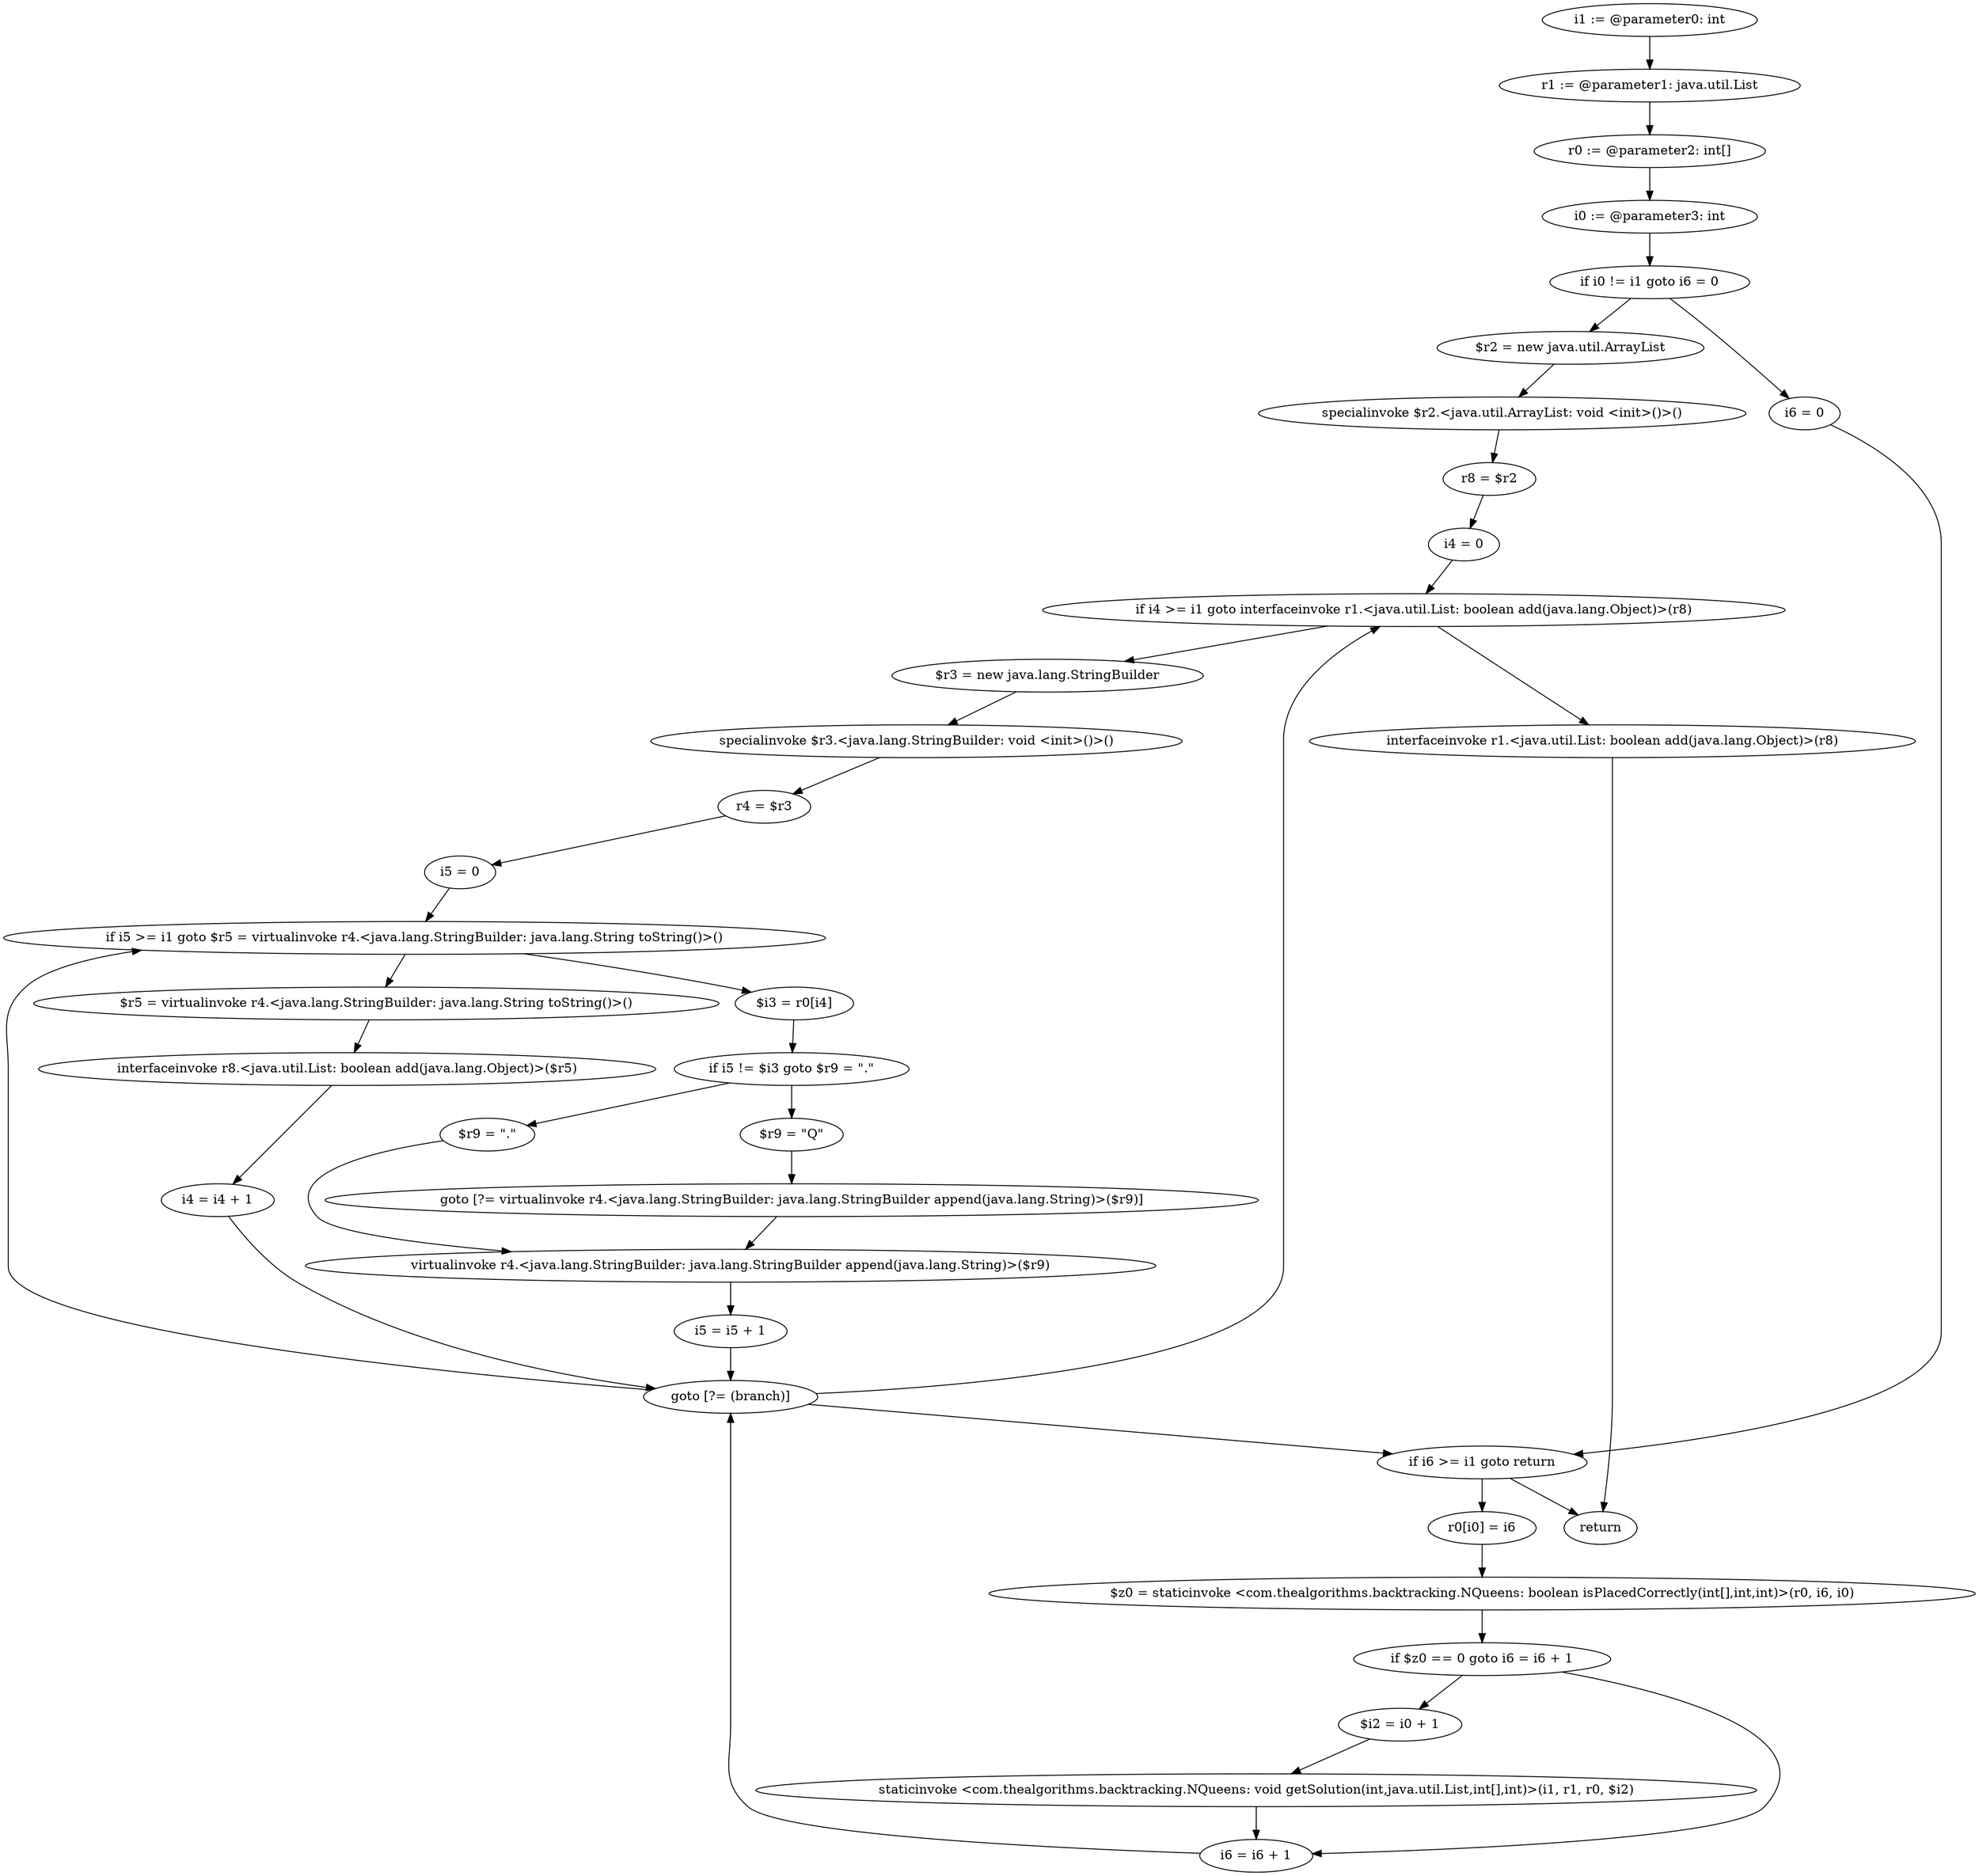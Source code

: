digraph "unitGraph" {
    "i1 := @parameter0: int"
    "r1 := @parameter1: java.util.List"
    "r0 := @parameter2: int[]"
    "i0 := @parameter3: int"
    "if i0 != i1 goto i6 = 0"
    "$r2 = new java.util.ArrayList"
    "specialinvoke $r2.<java.util.ArrayList: void <init>()>()"
    "r8 = $r2"
    "i4 = 0"
    "if i4 >= i1 goto interfaceinvoke r1.<java.util.List: boolean add(java.lang.Object)>(r8)"
    "$r3 = new java.lang.StringBuilder"
    "specialinvoke $r3.<java.lang.StringBuilder: void <init>()>()"
    "r4 = $r3"
    "i5 = 0"
    "if i5 >= i1 goto $r5 = virtualinvoke r4.<java.lang.StringBuilder: java.lang.String toString()>()"
    "$i3 = r0[i4]"
    "if i5 != $i3 goto $r9 = \".\""
    "$r9 = \"Q\""
    "goto [?= virtualinvoke r4.<java.lang.StringBuilder: java.lang.StringBuilder append(java.lang.String)>($r9)]"
    "$r9 = \".\""
    "virtualinvoke r4.<java.lang.StringBuilder: java.lang.StringBuilder append(java.lang.String)>($r9)"
    "i5 = i5 + 1"
    "goto [?= (branch)]"
    "$r5 = virtualinvoke r4.<java.lang.StringBuilder: java.lang.String toString()>()"
    "interfaceinvoke r8.<java.util.List: boolean add(java.lang.Object)>($r5)"
    "i4 = i4 + 1"
    "interfaceinvoke r1.<java.util.List: boolean add(java.lang.Object)>(r8)"
    "return"
    "i6 = 0"
    "if i6 >= i1 goto return"
    "r0[i0] = i6"
    "$z0 = staticinvoke <com.thealgorithms.backtracking.NQueens: boolean isPlacedCorrectly(int[],int,int)>(r0, i6, i0)"
    "if $z0 == 0 goto i6 = i6 + 1"
    "$i2 = i0 + 1"
    "staticinvoke <com.thealgorithms.backtracking.NQueens: void getSolution(int,java.util.List,int[],int)>(i1, r1, r0, $i2)"
    "i6 = i6 + 1"
    "i1 := @parameter0: int"->"r1 := @parameter1: java.util.List";
    "r1 := @parameter1: java.util.List"->"r0 := @parameter2: int[]";
    "r0 := @parameter2: int[]"->"i0 := @parameter3: int";
    "i0 := @parameter3: int"->"if i0 != i1 goto i6 = 0";
    "if i0 != i1 goto i6 = 0"->"$r2 = new java.util.ArrayList";
    "if i0 != i1 goto i6 = 0"->"i6 = 0";
    "$r2 = new java.util.ArrayList"->"specialinvoke $r2.<java.util.ArrayList: void <init>()>()";
    "specialinvoke $r2.<java.util.ArrayList: void <init>()>()"->"r8 = $r2";
    "r8 = $r2"->"i4 = 0";
    "i4 = 0"->"if i4 >= i1 goto interfaceinvoke r1.<java.util.List: boolean add(java.lang.Object)>(r8)";
    "if i4 >= i1 goto interfaceinvoke r1.<java.util.List: boolean add(java.lang.Object)>(r8)"->"$r3 = new java.lang.StringBuilder";
    "if i4 >= i1 goto interfaceinvoke r1.<java.util.List: boolean add(java.lang.Object)>(r8)"->"interfaceinvoke r1.<java.util.List: boolean add(java.lang.Object)>(r8)";
    "$r3 = new java.lang.StringBuilder"->"specialinvoke $r3.<java.lang.StringBuilder: void <init>()>()";
    "specialinvoke $r3.<java.lang.StringBuilder: void <init>()>()"->"r4 = $r3";
    "r4 = $r3"->"i5 = 0";
    "i5 = 0"->"if i5 >= i1 goto $r5 = virtualinvoke r4.<java.lang.StringBuilder: java.lang.String toString()>()";
    "if i5 >= i1 goto $r5 = virtualinvoke r4.<java.lang.StringBuilder: java.lang.String toString()>()"->"$i3 = r0[i4]";
    "if i5 >= i1 goto $r5 = virtualinvoke r4.<java.lang.StringBuilder: java.lang.String toString()>()"->"$r5 = virtualinvoke r4.<java.lang.StringBuilder: java.lang.String toString()>()";
    "$i3 = r0[i4]"->"if i5 != $i3 goto $r9 = \".\"";
    "if i5 != $i3 goto $r9 = \".\""->"$r9 = \"Q\"";
    "if i5 != $i3 goto $r9 = \".\""->"$r9 = \".\"";
    "$r9 = \"Q\""->"goto [?= virtualinvoke r4.<java.lang.StringBuilder: java.lang.StringBuilder append(java.lang.String)>($r9)]";
    "goto [?= virtualinvoke r4.<java.lang.StringBuilder: java.lang.StringBuilder append(java.lang.String)>($r9)]"->"virtualinvoke r4.<java.lang.StringBuilder: java.lang.StringBuilder append(java.lang.String)>($r9)";
    "$r9 = \".\""->"virtualinvoke r4.<java.lang.StringBuilder: java.lang.StringBuilder append(java.lang.String)>($r9)";
    "virtualinvoke r4.<java.lang.StringBuilder: java.lang.StringBuilder append(java.lang.String)>($r9)"->"i5 = i5 + 1";
    "i5 = i5 + 1"->"goto [?= (branch)]";
    "goto [?= (branch)]"->"if i5 >= i1 goto $r5 = virtualinvoke r4.<java.lang.StringBuilder: java.lang.String toString()>()";
    "$r5 = virtualinvoke r4.<java.lang.StringBuilder: java.lang.String toString()>()"->"interfaceinvoke r8.<java.util.List: boolean add(java.lang.Object)>($r5)";
    "interfaceinvoke r8.<java.util.List: boolean add(java.lang.Object)>($r5)"->"i4 = i4 + 1";
    "i4 = i4 + 1"->"goto [?= (branch)]";
    "goto [?= (branch)]"->"if i4 >= i1 goto interfaceinvoke r1.<java.util.List: boolean add(java.lang.Object)>(r8)";
    "interfaceinvoke r1.<java.util.List: boolean add(java.lang.Object)>(r8)"->"return";
    "i6 = 0"->"if i6 >= i1 goto return";
    "if i6 >= i1 goto return"->"r0[i0] = i6";
    "if i6 >= i1 goto return"->"return";
    "r0[i0] = i6"->"$z0 = staticinvoke <com.thealgorithms.backtracking.NQueens: boolean isPlacedCorrectly(int[],int,int)>(r0, i6, i0)";
    "$z0 = staticinvoke <com.thealgorithms.backtracking.NQueens: boolean isPlacedCorrectly(int[],int,int)>(r0, i6, i0)"->"if $z0 == 0 goto i6 = i6 + 1";
    "if $z0 == 0 goto i6 = i6 + 1"->"$i2 = i0 + 1";
    "if $z0 == 0 goto i6 = i6 + 1"->"i6 = i6 + 1";
    "$i2 = i0 + 1"->"staticinvoke <com.thealgorithms.backtracking.NQueens: void getSolution(int,java.util.List,int[],int)>(i1, r1, r0, $i2)";
    "staticinvoke <com.thealgorithms.backtracking.NQueens: void getSolution(int,java.util.List,int[],int)>(i1, r1, r0, $i2)"->"i6 = i6 + 1";
    "i6 = i6 + 1"->"goto [?= (branch)]";
    "goto [?= (branch)]"->"if i6 >= i1 goto return";
}
